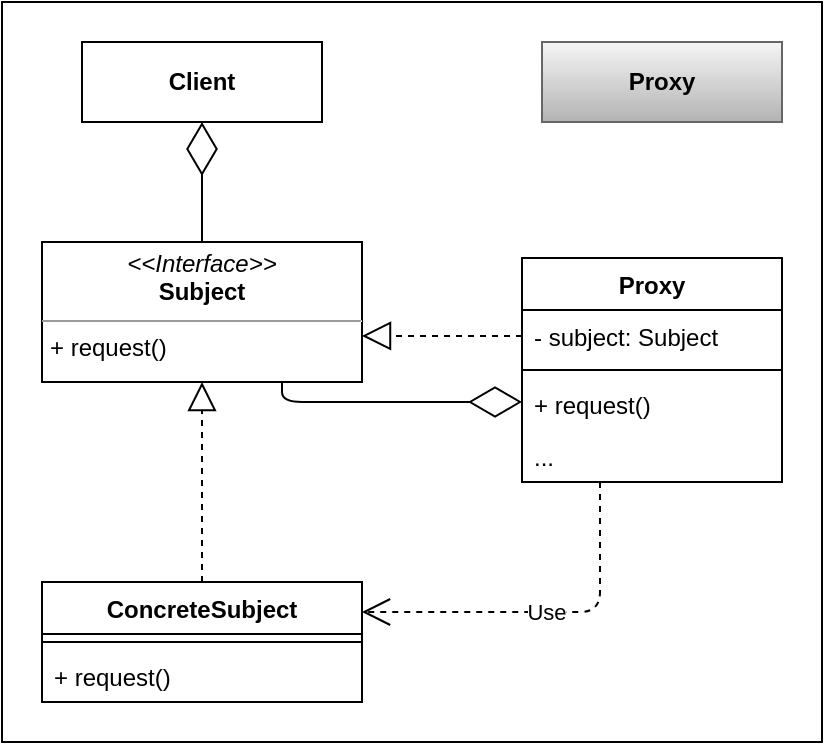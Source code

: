 <mxfile version="13.10.1" type="device"><diagram id="xSCwPx3OIBfjoqXyvevo" name="Page-1"><mxGraphModel dx="1009" dy="565" grid="1" gridSize="10" guides="1" tooltips="1" connect="1" arrows="1" fold="1" page="1" pageScale="1" pageWidth="827" pageHeight="1169" math="0" shadow="0"><root><mxCell id="0"/><mxCell id="1" parent="0"/><mxCell id="xf0xNTA8bRw7-We8zXjI-4" value="" style="rounded=0;whiteSpace=wrap;html=1;" vertex="1" parent="1"><mxGeometry x="260" y="40" width="410" height="370" as="geometry"/></mxCell><mxCell id="_glnrcFdKt2M00igRUFk-3" value="&lt;p style=&quot;margin: 0px ; margin-top: 4px ; text-align: center&quot;&gt;&lt;i&gt;&amp;lt;&amp;lt;Interface&amp;gt;&amp;gt;&lt;/i&gt;&lt;br&gt;&lt;b&gt;Subject&lt;/b&gt;&lt;/p&gt;&lt;hr size=&quot;1&quot;&gt;&lt;p style=&quot;margin: 0px ; margin-left: 4px&quot;&gt;+ request()&lt;/p&gt;" style="verticalAlign=top;align=left;overflow=fill;fontSize=12;fontFamily=Helvetica;html=1;" parent="1" vertex="1"><mxGeometry x="280" y="160" width="160" height="70" as="geometry"/></mxCell><mxCell id="_glnrcFdKt2M00igRUFk-4" value="" style="endArrow=diamondThin;endFill=0;endSize=24;html=1;entryX=0.5;entryY=1;entryDx=0;entryDy=0;exitX=0.5;exitY=0;exitDx=0;exitDy=0;" parent="1" source="_glnrcFdKt2M00igRUFk-3" edge="1"><mxGeometry width="160" relative="1" as="geometry"><mxPoint x="360" y="380" as="sourcePoint"/><mxPoint x="360" y="100" as="targetPoint"/></mxGeometry></mxCell><mxCell id="_glnrcFdKt2M00igRUFk-5" value="ConcreteSubject" style="swimlane;fontStyle=1;align=center;verticalAlign=top;childLayout=stackLayout;horizontal=1;startSize=26;horizontalStack=0;resizeParent=1;resizeParentMax=0;resizeLast=0;collapsible=1;marginBottom=0;" parent="1" vertex="1"><mxGeometry x="280" y="330" width="160" height="60" as="geometry"/></mxCell><mxCell id="_glnrcFdKt2M00igRUFk-7" value="" style="line;strokeWidth=1;fillColor=none;align=left;verticalAlign=middle;spacingTop=-1;spacingLeft=3;spacingRight=3;rotatable=0;labelPosition=right;points=[];portConstraint=eastwest;" parent="_glnrcFdKt2M00igRUFk-5" vertex="1"><mxGeometry y="26" width="160" height="8" as="geometry"/></mxCell><mxCell id="_glnrcFdKt2M00igRUFk-8" value="+ request()" style="text;strokeColor=none;fillColor=none;align=left;verticalAlign=top;spacingLeft=4;spacingRight=4;overflow=hidden;rotatable=0;points=[[0,0.5],[1,0.5]];portConstraint=eastwest;" parent="_glnrcFdKt2M00igRUFk-5" vertex="1"><mxGeometry y="34" width="160" height="26" as="geometry"/></mxCell><mxCell id="_glnrcFdKt2M00igRUFk-12" value="Proxy" style="swimlane;fontStyle=1;align=center;verticalAlign=top;childLayout=stackLayout;horizontal=1;startSize=26;horizontalStack=0;resizeParent=1;resizeParentMax=0;resizeLast=0;collapsible=1;marginBottom=0;" parent="1" vertex="1"><mxGeometry x="520" y="168" width="130" height="112" as="geometry"/></mxCell><mxCell id="_glnrcFdKt2M00igRUFk-13" value="- subject: Subject" style="text;strokeColor=none;fillColor=none;align=left;verticalAlign=top;spacingLeft=4;spacingRight=4;overflow=hidden;rotatable=0;points=[[0,0.5],[1,0.5]];portConstraint=eastwest;" parent="_glnrcFdKt2M00igRUFk-12" vertex="1"><mxGeometry y="26" width="130" height="26" as="geometry"/></mxCell><mxCell id="_glnrcFdKt2M00igRUFk-14" value="" style="line;strokeWidth=1;fillColor=none;align=left;verticalAlign=middle;spacingTop=-1;spacingLeft=3;spacingRight=3;rotatable=0;labelPosition=right;points=[];portConstraint=eastwest;" parent="_glnrcFdKt2M00igRUFk-12" vertex="1"><mxGeometry y="52" width="130" height="8" as="geometry"/></mxCell><mxCell id="_glnrcFdKt2M00igRUFk-22" value="+ request()" style="text;strokeColor=none;fillColor=none;align=left;verticalAlign=top;spacingLeft=4;spacingRight=4;overflow=hidden;rotatable=0;points=[[0,0.5],[1,0.5]];portConstraint=eastwest;" parent="_glnrcFdKt2M00igRUFk-12" vertex="1"><mxGeometry y="60" width="130" height="26" as="geometry"/></mxCell><mxCell id="_glnrcFdKt2M00igRUFk-15" value="..." style="text;strokeColor=none;fillColor=none;align=left;verticalAlign=top;spacingLeft=4;spacingRight=4;overflow=hidden;rotatable=0;points=[[0,0.5],[1,0.5]];portConstraint=eastwest;" parent="_glnrcFdKt2M00igRUFk-12" vertex="1"><mxGeometry y="86" width="130" height="26" as="geometry"/></mxCell><mxCell id="_glnrcFdKt2M00igRUFk-20" value="" style="endArrow=block;dashed=1;endFill=0;endSize=12;html=1;entryX=0.5;entryY=1;entryDx=0;entryDy=0;exitX=0.5;exitY=0;exitDx=0;exitDy=0;" parent="1" source="_glnrcFdKt2M00igRUFk-5" target="_glnrcFdKt2M00igRUFk-3" edge="1"><mxGeometry width="160" relative="1" as="geometry"><mxPoint x="300" y="530" as="sourcePoint"/><mxPoint x="460" y="530" as="targetPoint"/></mxGeometry></mxCell><mxCell id="_glnrcFdKt2M00igRUFk-24" value="Use" style="endArrow=open;endSize=12;dashed=1;html=1;exitX=0.3;exitY=1;exitDx=0;exitDy=0;entryX=1;entryY=0.25;entryDx=0;entryDy=0;exitPerimeter=0;" parent="1" source="_glnrcFdKt2M00igRUFk-15" target="_glnrcFdKt2M00igRUFk-5" edge="1"><mxGeometry width="160" relative="1" as="geometry"><mxPoint x="520" y="293" as="sourcePoint"/><mxPoint x="460" y="500" as="targetPoint"/><Array as="points"><mxPoint x="559" y="345"/></Array></mxGeometry></mxCell><mxCell id="xf0xNTA8bRw7-We8zXjI-1" value="Client" style="rounded=0;whiteSpace=wrap;html=1;fontStyle=1" vertex="1" parent="1"><mxGeometry x="300" y="60" width="120" height="40" as="geometry"/></mxCell><mxCell id="xf0xNTA8bRw7-We8zXjI-2" value="" style="endArrow=block;dashed=1;endFill=0;endSize=12;html=1;exitX=0;exitY=0.5;exitDx=0;exitDy=0;entryX=1;entryY=0.671;entryDx=0;entryDy=0;entryPerimeter=0;" edge="1" parent="1" source="_glnrcFdKt2M00igRUFk-13" target="_glnrcFdKt2M00igRUFk-3"><mxGeometry width="160" relative="1" as="geometry"><mxPoint x="480" y="120" as="sourcePoint"/><mxPoint x="470" y="230" as="targetPoint"/></mxGeometry></mxCell><mxCell id="xf0xNTA8bRw7-We8zXjI-3" value="" style="endArrow=diamondThin;endFill=0;endSize=24;html=1;exitX=0.75;exitY=1;exitDx=0;exitDy=0;" edge="1" parent="1" source="_glnrcFdKt2M00igRUFk-3"><mxGeometry width="160" relative="1" as="geometry"><mxPoint x="380" y="240" as="sourcePoint"/><mxPoint x="520" y="240" as="targetPoint"/><Array as="points"><mxPoint x="400" y="240"/></Array></mxGeometry></mxCell><mxCell id="xf0xNTA8bRw7-We8zXjI-5" value="Proxy" style="rounded=0;whiteSpace=wrap;html=1;fontStyle=1;gradientColor=#b3b3b3;fillColor=#f5f5f5;strokeColor=#666666;" vertex="1" parent="1"><mxGeometry x="530" y="60" width="120" height="40" as="geometry"/></mxCell></root></mxGraphModel></diagram></mxfile>